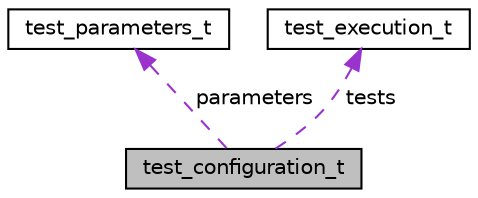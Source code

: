 digraph "test_configuration_t"
{
 // LATEX_PDF_SIZE
  bgcolor="transparent";
  edge [fontname="Helvetica",fontsize="10",labelfontname="Helvetica",labelfontsize="10"];
  node [fontname="Helvetica",fontsize="10",shape=record];
  Node1 [label="test_configuration_t",height=0.2,width=0.4,color="black", fillcolor="grey75", style="filled", fontcolor="black",tooltip=" "];
  Node2 -> Node1 [dir="back",color="darkorchid3",fontsize="10",style="dashed",label=" parameters" ,fontname="Helvetica"];
  Node2 [label="test_parameters_t",height=0.2,width=0.4,color="black",URL="$structtest__parameters__t.html",tooltip=" "];
  Node3 -> Node1 [dir="back",color="darkorchid3",fontsize="10",style="dashed",label=" tests" ,fontname="Helvetica"];
  Node3 [label="test_execution_t",height=0.2,width=0.4,color="black",URL="$structtest__execution__t.html",tooltip=" "];
}
